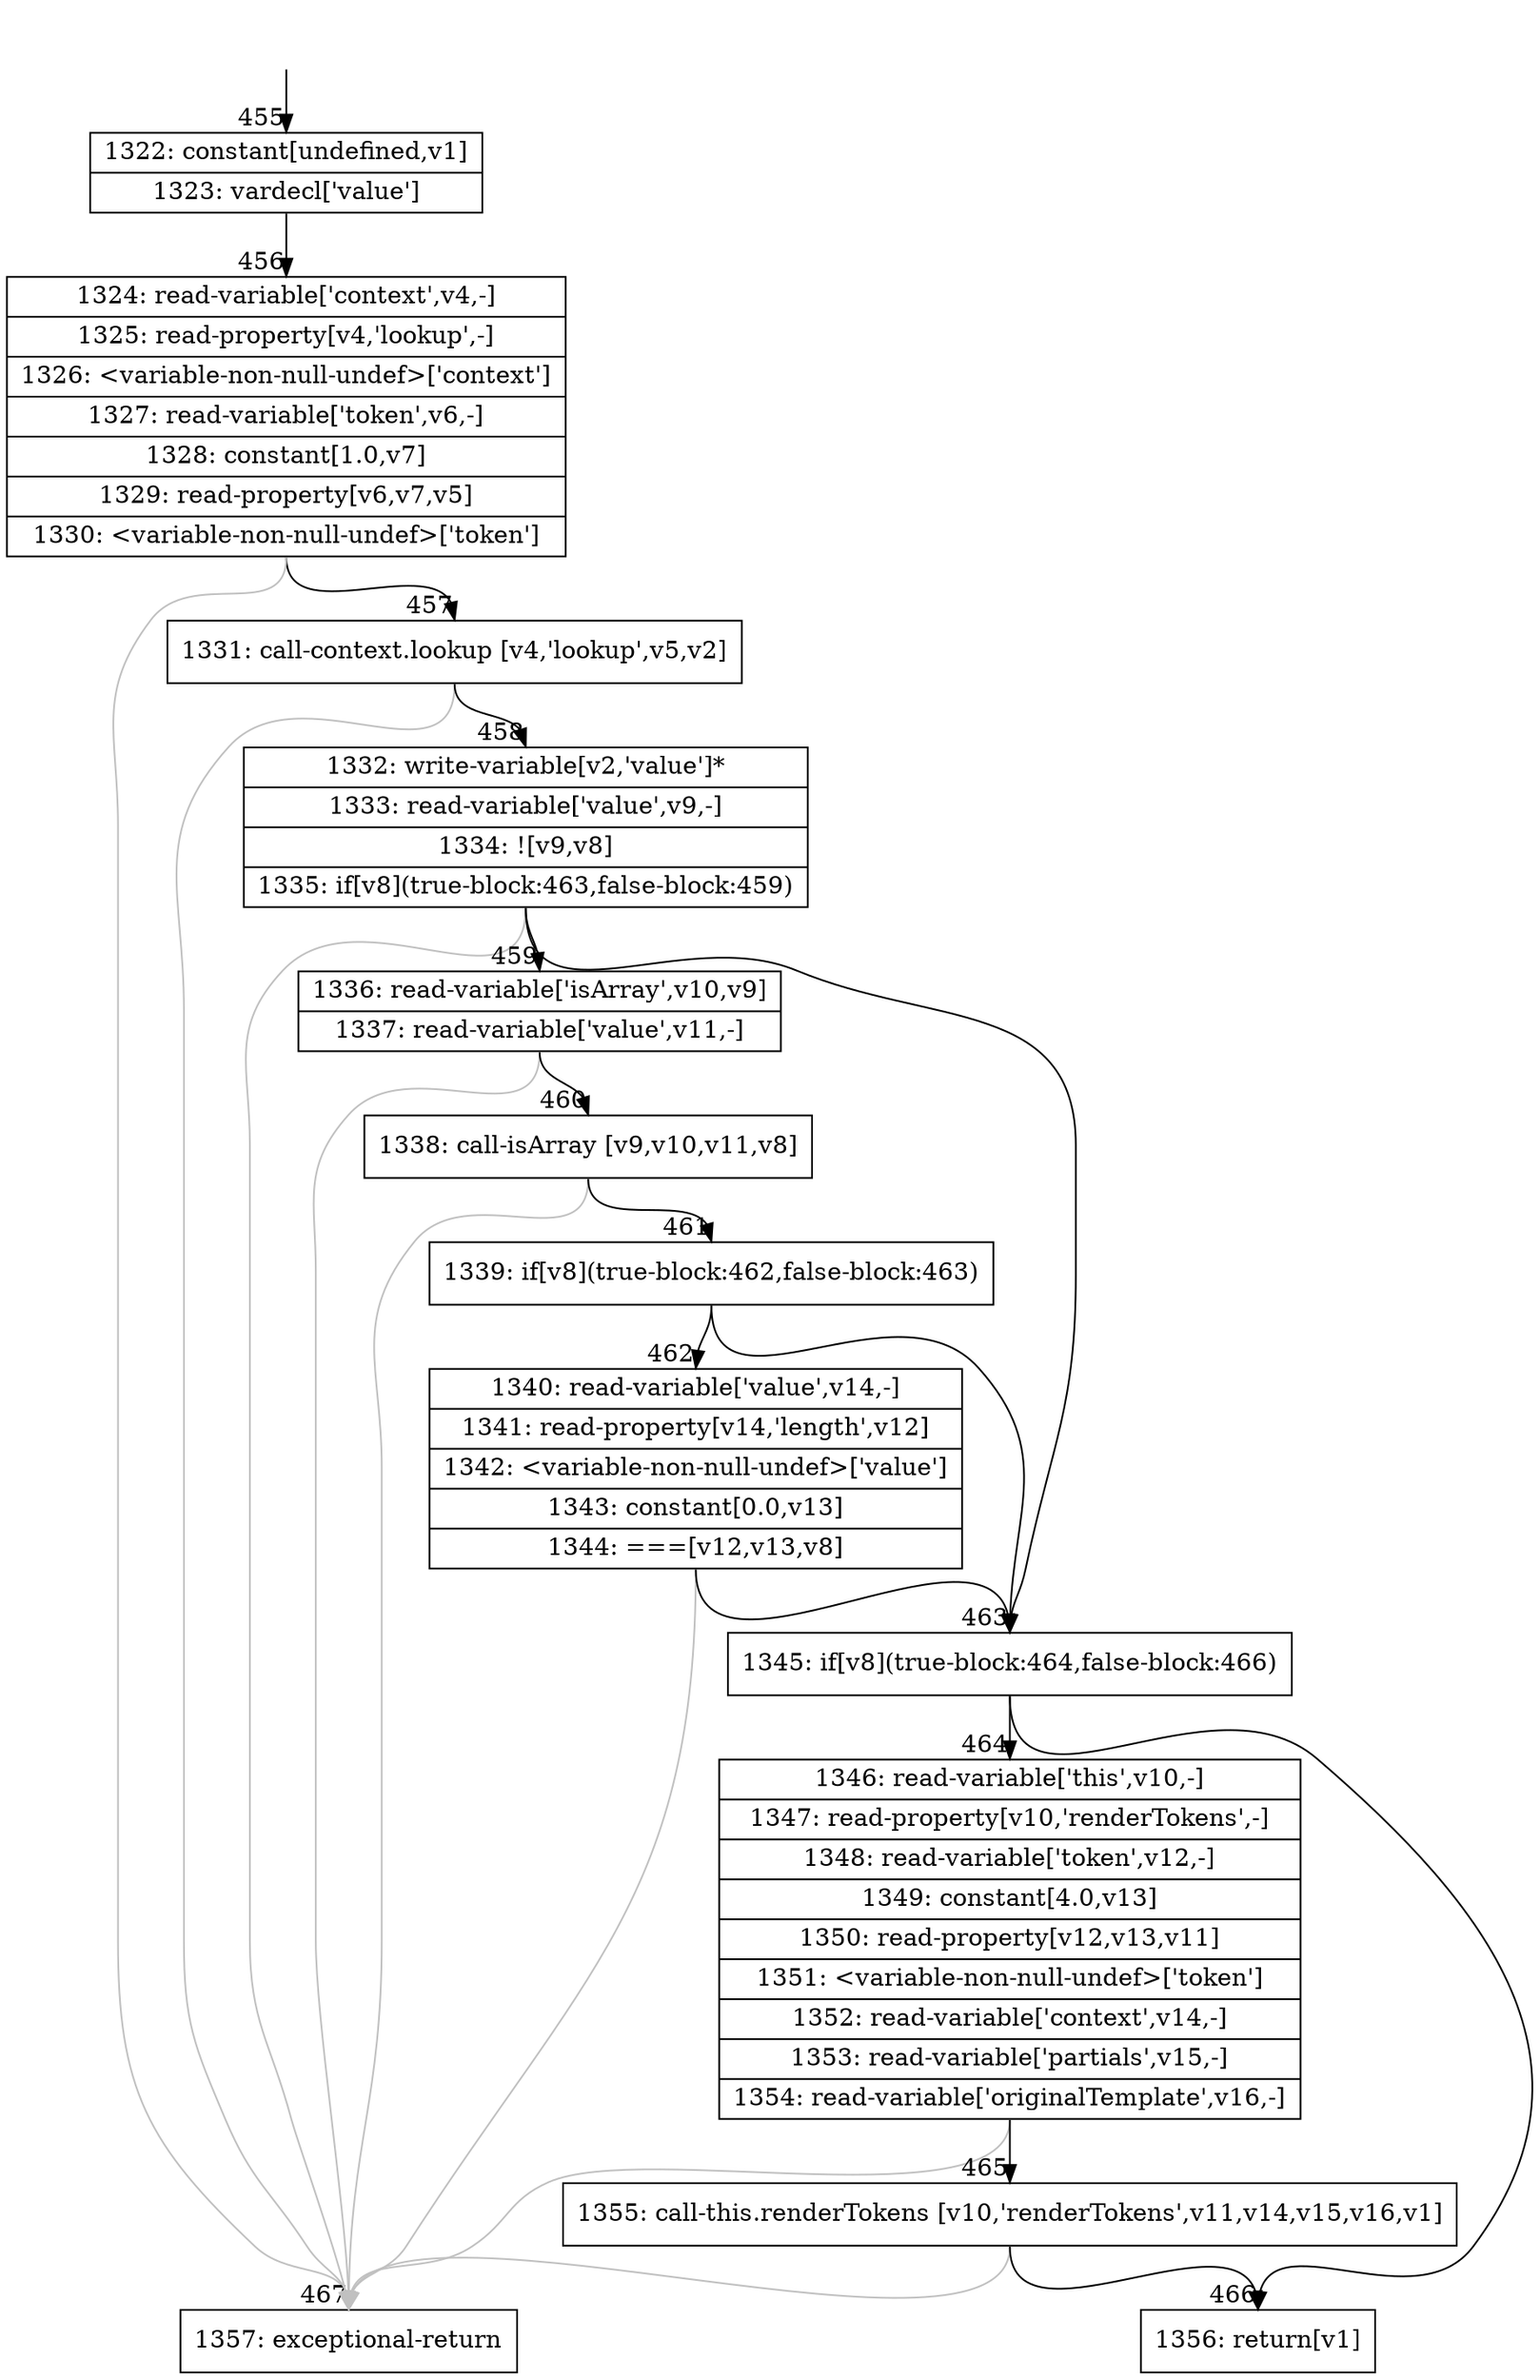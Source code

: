 digraph {
rankdir="TD"
BB_entry29[shape=none,label=""];
BB_entry29 -> BB455 [tailport=s, headport=n, headlabel="    455"]
BB455 [shape=record label="{1322: constant[undefined,v1]|1323: vardecl['value']}" ] 
BB455 -> BB456 [tailport=s, headport=n, headlabel="      456"]
BB456 [shape=record label="{1324: read-variable['context',v4,-]|1325: read-property[v4,'lookup',-]|1326: \<variable-non-null-undef\>['context']|1327: read-variable['token',v6,-]|1328: constant[1.0,v7]|1329: read-property[v6,v7,v5]|1330: \<variable-non-null-undef\>['token']}" ] 
BB456 -> BB457 [tailport=s, headport=n, headlabel="      457"]
BB456 -> BB467 [tailport=s, headport=n, color=gray, headlabel="      467"]
BB457 [shape=record label="{1331: call-context.lookup [v4,'lookup',v5,v2]}" ] 
BB457 -> BB458 [tailport=s, headport=n, headlabel="      458"]
BB457 -> BB467 [tailport=s, headport=n, color=gray]
BB458 [shape=record label="{1332: write-variable[v2,'value']*|1333: read-variable['value',v9,-]|1334: ![v9,v8]|1335: if[v8](true-block:463,false-block:459)}" ] 
BB458 -> BB463 [tailport=s, headport=n, headlabel="      463"]
BB458 -> BB459 [tailport=s, headport=n, headlabel="      459"]
BB458 -> BB467 [tailport=s, headport=n, color=gray]
BB459 [shape=record label="{1336: read-variable['isArray',v10,v9]|1337: read-variable['value',v11,-]}" ] 
BB459 -> BB460 [tailport=s, headport=n, headlabel="      460"]
BB459 -> BB467 [tailport=s, headport=n, color=gray]
BB460 [shape=record label="{1338: call-isArray [v9,v10,v11,v8]}" ] 
BB460 -> BB461 [tailport=s, headport=n, headlabel="      461"]
BB460 -> BB467 [tailport=s, headport=n, color=gray]
BB461 [shape=record label="{1339: if[v8](true-block:462,false-block:463)}" ] 
BB461 -> BB463 [tailport=s, headport=n]
BB461 -> BB462 [tailport=s, headport=n, headlabel="      462"]
BB462 [shape=record label="{1340: read-variable['value',v14,-]|1341: read-property[v14,'length',v12]|1342: \<variable-non-null-undef\>['value']|1343: constant[0.0,v13]|1344: ===[v12,v13,v8]}" ] 
BB462 -> BB463 [tailport=s, headport=n]
BB462 -> BB467 [tailport=s, headport=n, color=gray]
BB463 [shape=record label="{1345: if[v8](true-block:464,false-block:466)}" ] 
BB463 -> BB464 [tailport=s, headport=n, headlabel="      464"]
BB463 -> BB466 [tailport=s, headport=n, headlabel="      466"]
BB464 [shape=record label="{1346: read-variable['this',v10,-]|1347: read-property[v10,'renderTokens',-]|1348: read-variable['token',v12,-]|1349: constant[4.0,v13]|1350: read-property[v12,v13,v11]|1351: \<variable-non-null-undef\>['token']|1352: read-variable['context',v14,-]|1353: read-variable['partials',v15,-]|1354: read-variable['originalTemplate',v16,-]}" ] 
BB464 -> BB465 [tailport=s, headport=n, headlabel="      465"]
BB464 -> BB467 [tailport=s, headport=n, color=gray]
BB465 [shape=record label="{1355: call-this.renderTokens [v10,'renderTokens',v11,v14,v15,v16,v1]}" ] 
BB465 -> BB466 [tailport=s, headport=n]
BB465 -> BB467 [tailport=s, headport=n, color=gray]
BB466 [shape=record label="{1356: return[v1]}" ] 
BB467 [shape=record label="{1357: exceptional-return}" ] 
//#$~ 523
}
